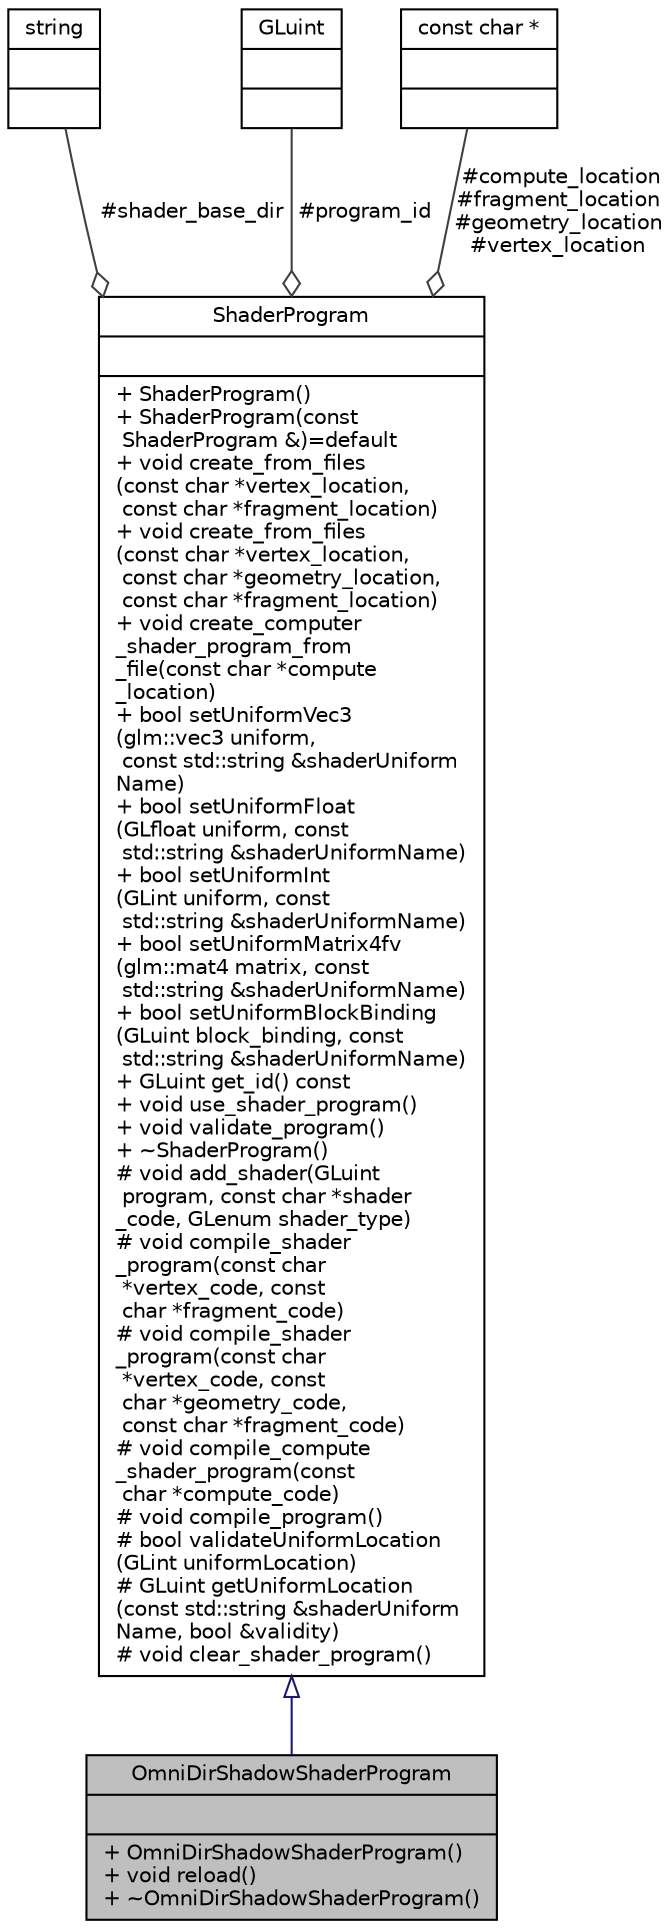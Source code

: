 digraph "OmniDirShadowShaderProgram"
{
 // INTERACTIVE_SVG=YES
 // LATEX_PDF_SIZE
  bgcolor="transparent";
  edge [fontname="Helvetica",fontsize="10",labelfontname="Helvetica",labelfontsize="10"];
  node [fontname="Helvetica",fontsize="10",shape=record];
  Node1 [label="{OmniDirShadowShaderProgram\n||+  OmniDirShadowShaderProgram()\l+ void reload()\l+  ~OmniDirShadowShaderProgram()\l}",height=0.2,width=0.4,color="black", fillcolor="grey75", style="filled", fontcolor="black",tooltip=" "];
  Node2 -> Node1 [dir="back",color="midnightblue",fontsize="10",style="solid",arrowtail="onormal",fontname="Helvetica"];
  Node2 [label="{ShaderProgram\n||+  ShaderProgram()\l+  ShaderProgram(const\l ShaderProgram &)=default\l+ void create_from_files\l(const char *vertex_location,\l const char *fragment_location)\l+ void create_from_files\l(const char *vertex_location,\l const char *geometry_location,\l const char *fragment_location)\l+ void create_computer\l_shader_program_from\l_file(const char *compute\l_location)\l+ bool setUniformVec3\l(glm::vec3 uniform,\l const std::string &shaderUniform\lName)\l+ bool setUniformFloat\l(GLfloat uniform, const\l std::string &shaderUniformName)\l+ bool setUniformInt\l(GLint uniform, const\l std::string &shaderUniformName)\l+ bool setUniformMatrix4fv\l(glm::mat4 matrix, const\l std::string &shaderUniformName)\l+ bool setUniformBlockBinding\l(GLuint block_binding, const\l std::string &shaderUniformName)\l+ GLuint get_id() const\l+ void use_shader_program()\l+ void validate_program()\l+  ~ShaderProgram()\l# void add_shader(GLuint\l program, const char *shader\l_code, GLenum shader_type)\l# void compile_shader\l_program(const char\l *vertex_code, const\l char *fragment_code)\l# void compile_shader\l_program(const char\l *vertex_code, const\l char *geometry_code,\l const char *fragment_code)\l# void compile_compute\l_shader_program(const\l char *compute_code)\l# void compile_program()\l# bool validateUniformLocation\l(GLint uniformLocation)\l# GLuint getUniformLocation\l(const std::string &shaderUniform\lName, bool &validity)\l# void clear_shader_program()\l}",height=0.2,width=0.4,color="black",URL="$d8/dc4/class_shader_program.html",tooltip=" "];
  Node3 -> Node2 [color="grey25",fontsize="10",style="solid",label=" #shader_base_dir" ,arrowhead="odiamond",fontname="Helvetica"];
  Node3 [label="{string\n||}",height=0.2,width=0.4,color="black",tooltip=" "];
  Node4 -> Node2 [color="grey25",fontsize="10",style="solid",label=" #program_id" ,arrowhead="odiamond",fontname="Helvetica"];
  Node4 [label="{GLuint\n||}",height=0.2,width=0.4,color="black",tooltip=" "];
  Node5 -> Node2 [color="grey25",fontsize="10",style="solid",label=" #compute_location\n#fragment_location\n#geometry_location\n#vertex_location" ,arrowhead="odiamond",fontname="Helvetica"];
  Node5 [label="{const char *\n||}",height=0.2,width=0.4,color="black",tooltip=" "];
}

